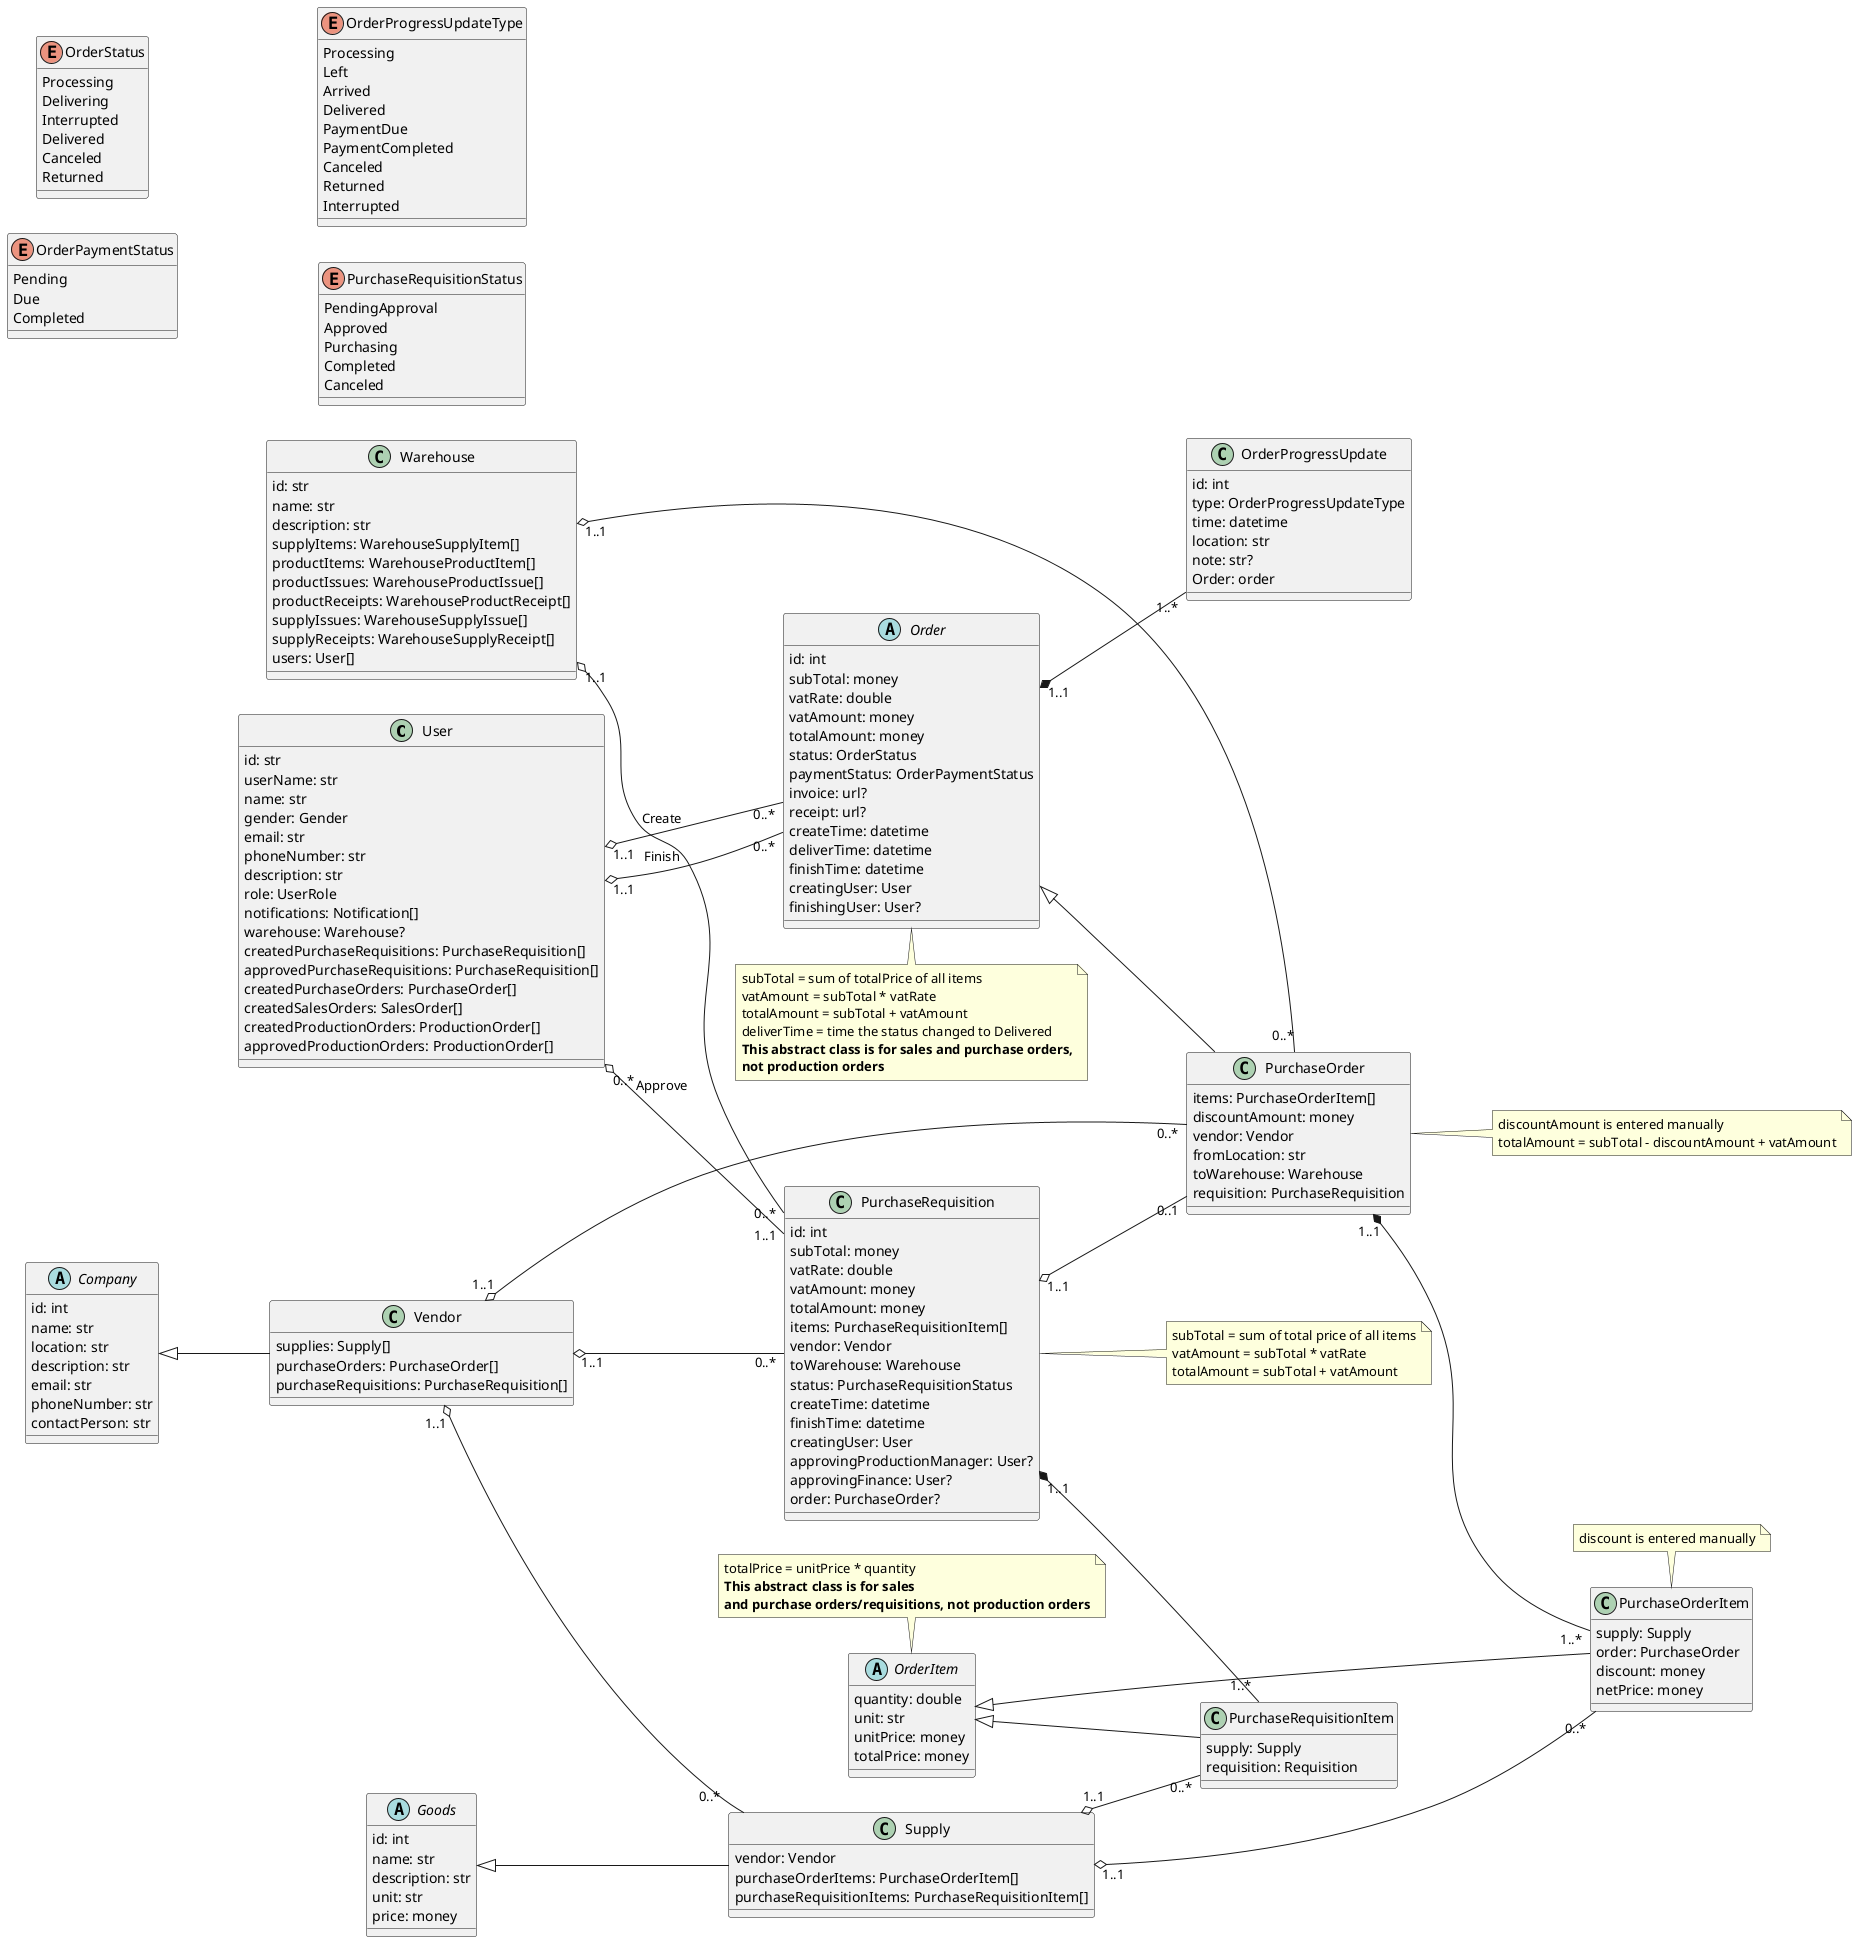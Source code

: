@startuml purchase
left to right direction

class User {
    id: str
    userName: str
    name: str
    gender: Gender
    email: str
    phoneNumber: str
    description: str
    role: UserRole
    notifications: Notification[]
    warehouse: Warehouse?
    createdPurchaseRequisitions: PurchaseRequisition[]
    approvedPurchaseRequisitions: PurchaseRequisition[]
    createdPurchaseOrders: PurchaseOrder[]
    createdSalesOrders: SalesOrder[]
    createdProductionOrders: ProductionOrder[]
    approvedProductionOrders: ProductionOrder[]
}

abstract Company {
    id: int
    name: str
    location: str
    description: str
    email: str
    phoneNumber: str
    contactPerson: str
}

class Vendor {
    supplies: Supply[]
    purchaseOrders: PurchaseOrder[]
    purchaseRequisitions: PurchaseRequisition[]

}
Company <|-- Vendor

class Warehouse {
    id: str
    name: str
    description: str
    supplyItems: WarehouseSupplyItem[]
    productItems: WarehouseProductItem[]
    productIssues: WarehouseProductIssue[]
    productReceipts: WarehouseProductReceipt[]
    supplyIssues: WarehouseSupplyIssue[]
    supplyReceipts: WarehouseSupplyReceipt[]
    users: User[]
}

abstract Goods {
    id: int
    name: str
    description: str
    unit: str
    price: money
}

class Supply {
    vendor: Vendor
    purchaseOrderItems: PurchaseOrderItem[]
    purchaseRequisitionItems: PurchaseRequisitionItem[]
}
Goods <|-- Supply
Vendor "1..1" o-- "0..*" Supply

enum OrderStatus {
    Processing
    Delivering
    Interrupted
    Delivered
    Canceled
    Returned
}

enum OrderPaymentStatus {
    Pending
    Due
    Completed
}

abstract Order {
    id: int
    subTotal: money
    vatRate: double
    vatAmount: money
    totalAmount: money
    status: OrderStatus
    paymentStatus: OrderPaymentStatus
    invoice: url?
    receipt: url?
    createTime: datetime
    deliverTime: datetime
    finishTime: datetime
    creatingUser: User
    finishingUser: User?
}
User "1..1" o-- "0..*" Order : Create
User "1..1" o-- "0..*" Order : Finish
note bottom
    subTotal = sum of totalPrice of all items
    vatAmount = subTotal * vatRate
    totalAmount = subTotal + vatAmount
    deliverTime = time the status changed to Delivered
    <b>This abstract class is for sales and purchase orders,
    <b>not production orders
endnote

abstract OrderItem {
    quantity: double
    unit: str
    unitPrice: money
    totalPrice: money
}
note top
    totalPrice = unitPrice * quantity
    <b>This abstract class is for sales
    <b>and purchase orders/requisitions, not production orders
endnote

enum OrderProgressUpdateType {
    Processing
    Left
    Arrived
    Delivered
    PaymentDue
    PaymentCompleted
    Canceled
    Returned
    Interrupted
}

class OrderProgressUpdate {
    id: int
    type: OrderProgressUpdateType
    time: datetime
    location: str
    note: str?
    Order: order
}
Order "1..1" *-- "1..*" OrderProgressUpdate

enum PurchaseRequisitionStatus {
    PendingApproval
    Approved
    Purchasing
    Completed
    Canceled
}

class PurchaseRequisition {
    id: int
    subTotal: money
    vatRate: double
    vatAmount: money
    totalAmount: money
    items: PurchaseRequisitionItem[]
    vendor: Vendor
    toWarehouse: Warehouse
    status: PurchaseRequisitionStatus
    createTime: datetime
    finishTime: datetime
    creatingUser: User
    approvingProductionManager: User?
    approvingFinance: User?
    order: PurchaseOrder?
}
Vendor "1..1" o-- "0..*" PurchaseRequisition
User "0..*" o-- "1..1" PurchaseRequisition : Approve
Warehouse "1..1" o-- "0..*" PurchaseRequisition
note right
    subTotal = sum of total price of all items
    vatAmount = subTotal * vatRate
    totalAmount = subTotal + vatAmount
endnote

class PurchaseRequisitionItem {
    supply: Supply
    requisition: Requisition
}
OrderItem <|-- PurchaseRequisitionItem
PurchaseRequisition "1..1" *-- "1..*" PurchaseRequisitionItem
Supply "1..1" o-- "0..*" PurchaseRequisitionItem

class PurchaseOrder {
    items: PurchaseOrderItem[]
    discountAmount: money
    vendor: Vendor
    fromLocation: str
    toWarehouse: Warehouse
    requisition: PurchaseRequisition
}
Order <|-- PurchaseOrder
Vendor "1..1" o-- "0..*" PurchaseOrder
Warehouse "1..1" o-- "0..*" PurchaseOrder
PurchaseRequisition "1..1" o-- "0..1" PurchaseOrder
note right
    discountAmount is entered manually
    totalAmount = subTotal - discountAmount + vatAmount
endnote

class PurchaseOrderItem {
    supply: Supply
    order: PurchaseOrder
    discount: money
    netPrice: money
}
OrderItem <|-- PurchaseOrderItem
PurchaseOrder "1..1" *-- "1..*" PurchaseOrderItem
Supply "1..1" o-- "0..*" PurchaseOrderItem
note top: discount is entered manually
@enduml